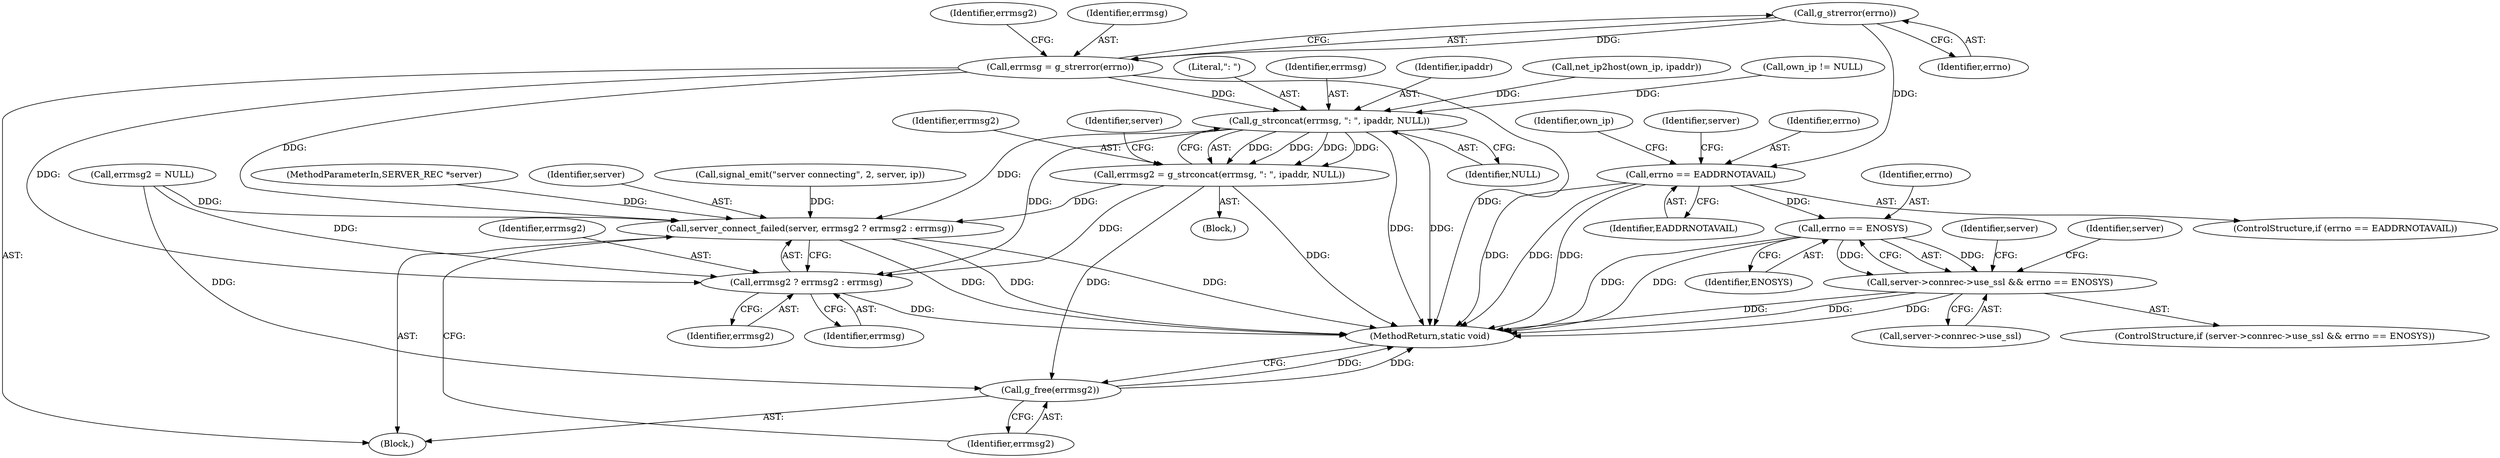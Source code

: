 digraph "0_irssi-proxy_85bbc05b21678e80423815d2ef1dfe26208491ab_3@API" {
"1000235" [label="(Call,g_strerror(errno))"];
"1000233" [label="(Call,errmsg = g_strerror(errno))"];
"1000255" [label="(Call,g_strconcat(errmsg, \": \", ipaddr, NULL))"];
"1000253" [label="(Call,errmsg2 = g_strconcat(errmsg, \": \", ipaddr, NULL))"];
"1000285" [label="(Call,server_connect_failed(server, errmsg2 ? errmsg2 : errmsg))"];
"1000287" [label="(Call,errmsg2 ? errmsg2 : errmsg)"];
"1000291" [label="(Call,g_free(errmsg2))"];
"1000241" [label="(Call,errno == EADDRNOTAVAIL)"];
"1000272" [label="(Call,errno == ENOSYS)"];
"1000266" [label="(Call,server->connrec->use_ssl && errno == ENOSYS)"];
"1000274" [label="(Identifier,ENOSYS)"];
"1000238" [label="(Identifier,errmsg2)"];
"1000277" [label="(Identifier,server)"];
"1000267" [label="(Call,server->connrec->use_ssl)"];
"1000266" [label="(Call,server->connrec->use_ssl && errno == ENOSYS)"];
"1000273" [label="(Identifier,errno)"];
"1000325" [label="(MethodReturn,static void)"];
"1000291" [label="(Call,g_free(errmsg2))"];
"1000258" [label="(Identifier,ipaddr)"];
"1000272" [label="(Call,errno == ENOSYS)"];
"1000290" [label="(Identifier,errmsg)"];
"1000249" [label="(Block,)"];
"1000250" [label="(Call,net_ip2host(own_ip, ipaddr))"];
"1000285" [label="(Call,server_connect_failed(server, errmsg2 ? errmsg2 : errmsg))"];
"1000247" [label="(Identifier,own_ip)"];
"1000255" [label="(Call,g_strconcat(errmsg, \": \", ipaddr, NULL))"];
"1000254" [label="(Identifier,errmsg2)"];
"1000289" [label="(Identifier,errmsg2)"];
"1000265" [label="(ControlStructure,if (server->connrec->use_ssl && errno == ENOSYS))"];
"1000234" [label="(Identifier,errmsg)"];
"1000287" [label="(Call,errmsg2 ? errmsg2 : errmsg)"];
"1000246" [label="(Call,own_ip != NULL)"];
"1000237" [label="(Call,errmsg2 = NULL)"];
"1000269" [label="(Identifier,server)"];
"1000124" [label="(Call,signal_emit(\"server connecting\", 2, server, ip))"];
"1000232" [label="(Block,)"];
"1000282" [label="(Identifier,server)"];
"1000233" [label="(Call,errmsg = g_strerror(errno))"];
"1000253" [label="(Call,errmsg2 = g_strconcat(errmsg, \": \", ipaddr, NULL))"];
"1000257" [label="(Literal,\": \")"];
"1000243" [label="(Identifier,EADDRNOTAVAIL)"];
"1000235" [label="(Call,g_strerror(errno))"];
"1000292" [label="(Identifier,errmsg2)"];
"1000103" [label="(MethodParameterIn,SERVER_REC *server)"];
"1000242" [label="(Identifier,errno)"];
"1000236" [label="(Identifier,errno)"];
"1000241" [label="(Call,errno == EADDRNOTAVAIL)"];
"1000256" [label="(Identifier,errmsg)"];
"1000259" [label="(Identifier,NULL)"];
"1000262" [label="(Identifier,server)"];
"1000286" [label="(Identifier,server)"];
"1000240" [label="(ControlStructure,if (errno == EADDRNOTAVAIL))"];
"1000288" [label="(Identifier,errmsg2)"];
"1000235" -> "1000233"  [label="AST: "];
"1000235" -> "1000236"  [label="CFG: "];
"1000236" -> "1000235"  [label="AST: "];
"1000233" -> "1000235"  [label="CFG: "];
"1000235" -> "1000233"  [label="DDG: "];
"1000235" -> "1000241"  [label="DDG: "];
"1000233" -> "1000232"  [label="AST: "];
"1000234" -> "1000233"  [label="AST: "];
"1000238" -> "1000233"  [label="CFG: "];
"1000233" -> "1000325"  [label="DDG: "];
"1000233" -> "1000255"  [label="DDG: "];
"1000233" -> "1000285"  [label="DDG: "];
"1000233" -> "1000287"  [label="DDG: "];
"1000255" -> "1000253"  [label="AST: "];
"1000255" -> "1000259"  [label="CFG: "];
"1000256" -> "1000255"  [label="AST: "];
"1000257" -> "1000255"  [label="AST: "];
"1000258" -> "1000255"  [label="AST: "];
"1000259" -> "1000255"  [label="AST: "];
"1000253" -> "1000255"  [label="CFG: "];
"1000255" -> "1000325"  [label="DDG: "];
"1000255" -> "1000325"  [label="DDG: "];
"1000255" -> "1000253"  [label="DDG: "];
"1000255" -> "1000253"  [label="DDG: "];
"1000255" -> "1000253"  [label="DDG: "];
"1000255" -> "1000253"  [label="DDG: "];
"1000250" -> "1000255"  [label="DDG: "];
"1000246" -> "1000255"  [label="DDG: "];
"1000255" -> "1000285"  [label="DDG: "];
"1000255" -> "1000287"  [label="DDG: "];
"1000253" -> "1000249"  [label="AST: "];
"1000254" -> "1000253"  [label="AST: "];
"1000262" -> "1000253"  [label="CFG: "];
"1000253" -> "1000325"  [label="DDG: "];
"1000253" -> "1000285"  [label="DDG: "];
"1000253" -> "1000287"  [label="DDG: "];
"1000253" -> "1000291"  [label="DDG: "];
"1000285" -> "1000232"  [label="AST: "];
"1000285" -> "1000287"  [label="CFG: "];
"1000286" -> "1000285"  [label="AST: "];
"1000287" -> "1000285"  [label="AST: "];
"1000292" -> "1000285"  [label="CFG: "];
"1000285" -> "1000325"  [label="DDG: "];
"1000285" -> "1000325"  [label="DDG: "];
"1000285" -> "1000325"  [label="DDG: "];
"1000124" -> "1000285"  [label="DDG: "];
"1000103" -> "1000285"  [label="DDG: "];
"1000237" -> "1000285"  [label="DDG: "];
"1000287" -> "1000289"  [label="CFG: "];
"1000287" -> "1000290"  [label="CFG: "];
"1000288" -> "1000287"  [label="AST: "];
"1000289" -> "1000287"  [label="AST: "];
"1000290" -> "1000287"  [label="AST: "];
"1000287" -> "1000325"  [label="DDG: "];
"1000237" -> "1000287"  [label="DDG: "];
"1000291" -> "1000232"  [label="AST: "];
"1000291" -> "1000292"  [label="CFG: "];
"1000292" -> "1000291"  [label="AST: "];
"1000325" -> "1000291"  [label="CFG: "];
"1000291" -> "1000325"  [label="DDG: "];
"1000291" -> "1000325"  [label="DDG: "];
"1000237" -> "1000291"  [label="DDG: "];
"1000241" -> "1000240"  [label="AST: "];
"1000241" -> "1000243"  [label="CFG: "];
"1000242" -> "1000241"  [label="AST: "];
"1000243" -> "1000241"  [label="AST: "];
"1000247" -> "1000241"  [label="CFG: "];
"1000269" -> "1000241"  [label="CFG: "];
"1000241" -> "1000325"  [label="DDG: "];
"1000241" -> "1000325"  [label="DDG: "];
"1000241" -> "1000325"  [label="DDG: "];
"1000241" -> "1000272"  [label="DDG: "];
"1000272" -> "1000266"  [label="AST: "];
"1000272" -> "1000274"  [label="CFG: "];
"1000273" -> "1000272"  [label="AST: "];
"1000274" -> "1000272"  [label="AST: "];
"1000266" -> "1000272"  [label="CFG: "];
"1000272" -> "1000325"  [label="DDG: "];
"1000272" -> "1000325"  [label="DDG: "];
"1000272" -> "1000266"  [label="DDG: "];
"1000272" -> "1000266"  [label="DDG: "];
"1000266" -> "1000265"  [label="AST: "];
"1000266" -> "1000267"  [label="CFG: "];
"1000267" -> "1000266"  [label="AST: "];
"1000277" -> "1000266"  [label="CFG: "];
"1000282" -> "1000266"  [label="CFG: "];
"1000266" -> "1000325"  [label="DDG: "];
"1000266" -> "1000325"  [label="DDG: "];
"1000266" -> "1000325"  [label="DDG: "];
}
